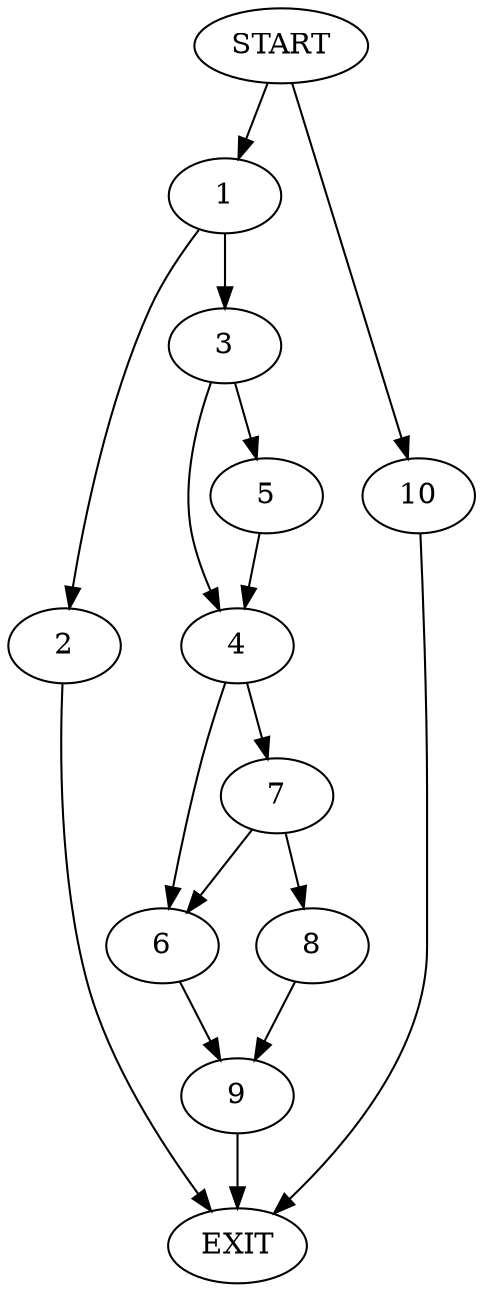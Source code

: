 digraph {
0 [label="START"]
11 [label="EXIT"]
0 -> 1
1 -> 2
1 -> 3
2 -> 11
3 -> 4
3 -> 5
4 -> 6
4 -> 7
5 -> 4
7 -> 8
7 -> 6
6 -> 9
8 -> 9
9 -> 11
0 -> 10
10 -> 11
}

